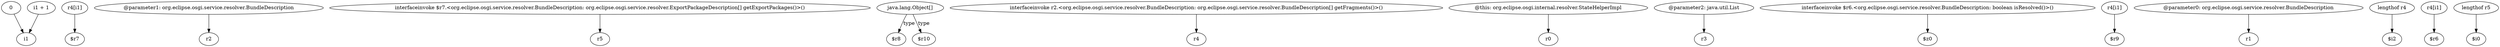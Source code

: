digraph g {
0[label="0"]
1[label="i1"]
0->1[label=""]
2[label="r4[i1]"]
3[label="$r7"]
2->3[label=""]
4[label="@parameter1: org.eclipse.osgi.service.resolver.BundleDescription"]
5[label="r2"]
4->5[label=""]
6[label="interfaceinvoke $r7.<org.eclipse.osgi.service.resolver.BundleDescription: org.eclipse.osgi.service.resolver.ExportPackageDescription[] getExportPackages()>()"]
7[label="r5"]
6->7[label=""]
8[label="java.lang.Object[]"]
9[label="$r8"]
8->9[label="type"]
10[label="interfaceinvoke r2.<org.eclipse.osgi.service.resolver.BundleDescription: org.eclipse.osgi.service.resolver.BundleDescription[] getFragments()>()"]
11[label="r4"]
10->11[label=""]
12[label="@this: org.eclipse.osgi.internal.resolver.StateHelperImpl"]
13[label="r0"]
12->13[label=""]
14[label="@parameter2: java.util.List"]
15[label="r3"]
14->15[label=""]
16[label="$r10"]
8->16[label="type"]
17[label="interfaceinvoke $r6.<org.eclipse.osgi.service.resolver.BundleDescription: boolean isResolved()>()"]
18[label="$z0"]
17->18[label=""]
19[label="r4[i1]"]
20[label="$r9"]
19->20[label=""]
21[label="@parameter0: org.eclipse.osgi.service.resolver.BundleDescription"]
22[label="r1"]
21->22[label=""]
23[label="lengthof r4"]
24[label="$i2"]
23->24[label=""]
25[label="i1 + 1"]
25->1[label=""]
26[label="r4[i1]"]
27[label="$r6"]
26->27[label=""]
28[label="lengthof r5"]
29[label="$i0"]
28->29[label=""]
}